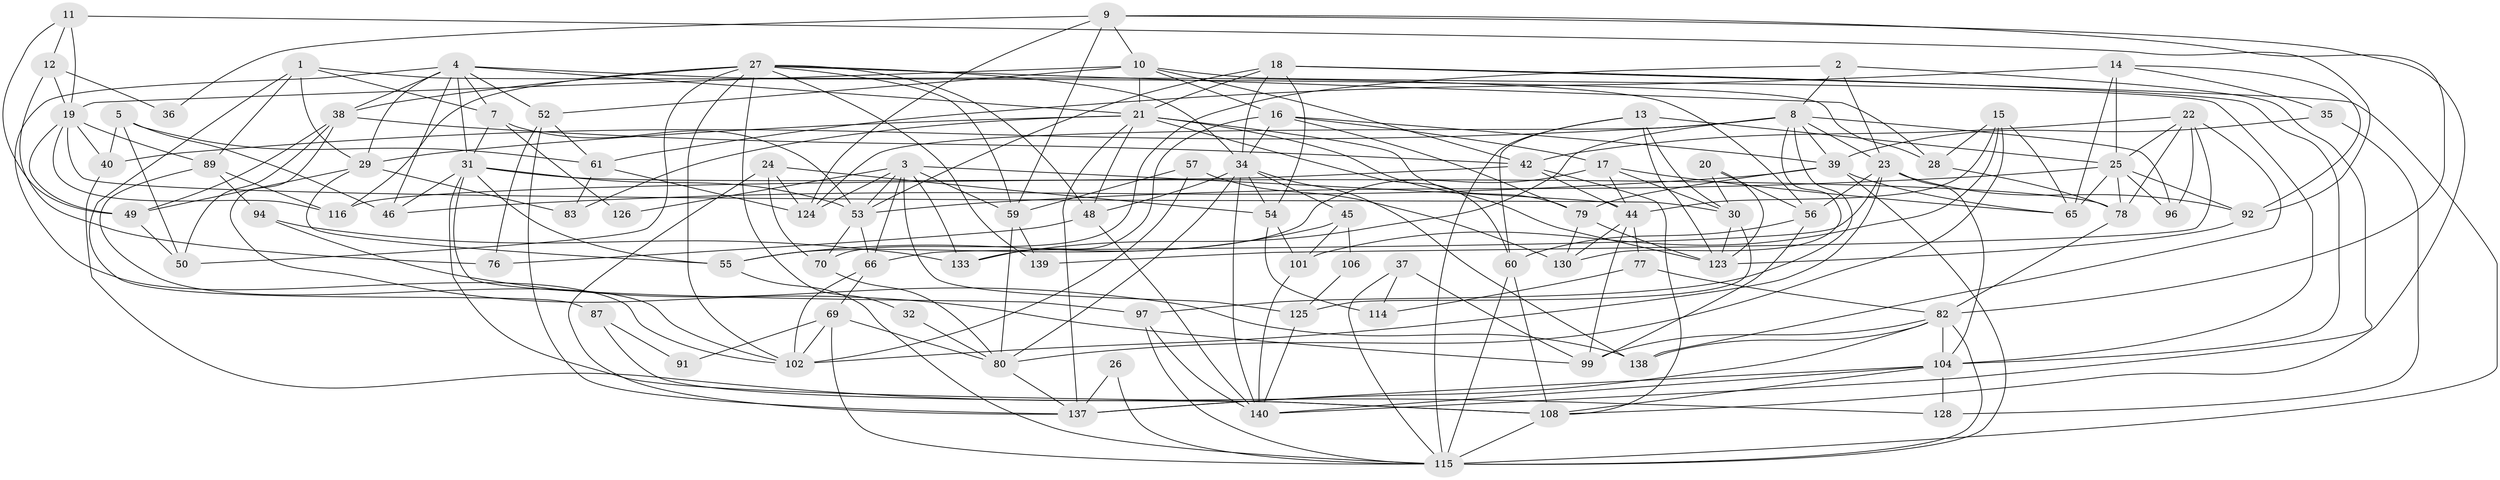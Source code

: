 // original degree distribution, {5: 0.15753424657534246, 4: 0.3698630136986301, 7: 0.03424657534246575, 3: 0.2876712328767123, 6: 0.06164383561643835, 2: 0.07534246575342465, 8: 0.0136986301369863}
// Generated by graph-tools (version 1.1) at 2025/11/02/27/25 16:11:18]
// undirected, 92 vertices, 237 edges
graph export_dot {
graph [start="1"]
  node [color=gray90,style=filled];
  1;
  2;
  3 [super="+6"];
  4 [super="+134"];
  5 [super="+74"];
  7 [super="+119"];
  8 [super="+109"];
  9 [super="+62"];
  10 [super="+33"];
  11 [super="+81"];
  12;
  13 [super="+41"];
  14 [super="+110"];
  15 [super="+146"];
  16 [super="+111"];
  17 [super="+75"];
  18 [super="+71"];
  19 [super="+84"];
  20;
  21 [super="+142"];
  22 [super="+85"];
  23 [super="+64"];
  24;
  25 [super="+98"];
  26;
  27 [super="+63"];
  28 [super="+135"];
  29 [super="+58"];
  30;
  31 [super="+43"];
  32;
  34 [super="+131"];
  35;
  36;
  37;
  38 [super="+47"];
  39 [super="+51"];
  40;
  42;
  44 [super="+93"];
  45;
  46 [super="+117"];
  48 [super="+88"];
  49 [super="+105"];
  50;
  52 [super="+107"];
  53 [super="+67"];
  54 [super="+127"];
  55 [super="+129"];
  56;
  57;
  59 [super="+68"];
  60 [super="+112"];
  61 [super="+86"];
  65 [super="+73"];
  66 [super="+72"];
  69 [super="+90"];
  70 [super="+100"];
  76;
  77;
  78 [super="+144"];
  79 [super="+113"];
  80 [super="+95"];
  82 [super="+103"];
  83;
  87;
  89;
  91;
  92 [super="+143"];
  94;
  96;
  97;
  99 [super="+121"];
  101 [super="+120"];
  102 [super="+132"];
  104 [super="+122"];
  106;
  108;
  114;
  115 [super="+118"];
  116;
  123 [super="+136"];
  124;
  125;
  126;
  128;
  130 [super="+145"];
  133;
  137;
  138;
  139;
  140 [super="+141"];
  1 -- 28;
  1 -- 89;
  1 -- 29;
  1 -- 87;
  1 -- 7;
  2 -- 23;
  2 -- 8;
  2 -- 70;
  2 -- 140;
  3 -- 59;
  3 -- 124;
  3 -- 44;
  3 -- 53;
  3 -- 126;
  3 -- 133;
  3 -- 66;
  3 -- 125;
  4 -- 7;
  4 -- 21;
  4 -- 38;
  4 -- 56;
  4 -- 29;
  4 -- 31;
  4 -- 52;
  4 -- 102;
  4 -- 46;
  5 -- 50;
  5 -- 46;
  5 -- 40;
  5 -- 61;
  7 -- 126;
  7 -- 31;
  7 -- 53;
  8 -- 97;
  8 -- 40;
  8 -- 130;
  8 -- 96;
  8 -- 133;
  8 -- 124;
  8 -- 23;
  8 -- 39;
  9 -- 124;
  9 -- 59;
  9 -- 108;
  9 -- 10;
  9 -- 36;
  9 -- 82;
  10 -- 52;
  10 -- 104;
  10 -- 19;
  10 -- 42;
  10 -- 21;
  10 -- 16;
  11 -- 49;
  11 -- 12;
  11 -- 92;
  11 -- 19;
  12 -- 76;
  12 -- 36;
  12 -- 19;
  13 -- 25;
  13 -- 123;
  13 -- 60;
  13 -- 30;
  13 -- 115;
  14 -- 35;
  14 -- 65;
  14 -- 92;
  14 -- 61;
  14 -- 25;
  15 -- 65;
  15 -- 101;
  15 -- 28;
  15 -- 80;
  15 -- 44;
  16 -- 39;
  16 -- 34;
  16 -- 17;
  16 -- 133;
  16 -- 79;
  17 -- 30;
  17 -- 65;
  17 -- 55;
  17 -- 44;
  18 -- 53;
  18 -- 54;
  18 -- 104;
  18 -- 34;
  18 -- 21;
  18 -- 115;
  19 -- 89;
  19 -- 40;
  19 -- 116;
  19 -- 30;
  19 -- 49;
  20 -- 30;
  20 -- 56;
  20 -- 123;
  21 -- 83;
  21 -- 123;
  21 -- 137;
  21 -- 60;
  21 -- 29;
  21 -- 79;
  21 -- 48;
  22 -- 138;
  22 -- 96;
  22 -- 42;
  22 -- 139;
  22 -- 78;
  22 -- 25;
  23 -- 56;
  23 -- 92;
  23 -- 104;
  23 -- 66;
  23 -- 102;
  24 -- 137;
  24 -- 124;
  24 -- 70;
  24 -- 54;
  25 -- 92;
  25 -- 78;
  25 -- 96;
  25 -- 65;
  25 -- 53;
  26 -- 137;
  26 -- 115;
  27 -- 116;
  27 -- 32;
  27 -- 139;
  27 -- 48;
  27 -- 50;
  27 -- 38;
  27 -- 102;
  27 -- 28;
  27 -- 34;
  27 -- 59;
  28 -- 78;
  29 -- 49;
  29 -- 83;
  29 -- 55;
  30 -- 125;
  30 -- 123;
  31 -- 78;
  31 -- 46;
  31 -- 97;
  31 -- 108;
  31 -- 55;
  31 -- 53;
  32 -- 80;
  34 -- 48;
  34 -- 45;
  34 -- 138;
  34 -- 80;
  34 -- 54;
  34 -- 140;
  35 -- 128;
  35 -- 39;
  37 -- 99;
  37 -- 114;
  37 -- 115;
  38 -- 49;
  38 -- 42;
  38 -- 50;
  38 -- 99;
  39 -- 65;
  39 -- 115;
  39 -- 46;
  39 -- 79;
  40 -- 128;
  42 -- 44;
  42 -- 108;
  42 -- 116;
  44 -- 130;
  44 -- 99;
  44 -- 77;
  45 -- 55;
  45 -- 106;
  45 -- 101;
  48 -- 140;
  48 -- 76;
  49 -- 50;
  52 -- 76;
  52 -- 137;
  52 -- 61;
  53 -- 70;
  53 -- 66;
  54 -- 114;
  54 -- 101;
  55 -- 115;
  56 -- 99;
  56 -- 60;
  57 -- 59;
  57 -- 102;
  57 -- 130;
  59 -- 139;
  59 -- 80;
  60 -- 108;
  60 -- 115;
  61 -- 83;
  61 -- 124;
  66 -- 69;
  66 -- 102 [weight=2];
  69 -- 80;
  69 -- 91;
  69 -- 102;
  69 -- 115;
  70 -- 80;
  77 -- 114;
  77 -- 82;
  78 -- 82;
  79 -- 130;
  79 -- 123;
  80 -- 137;
  82 -- 104;
  82 -- 99;
  82 -- 138;
  82 -- 137;
  82 -- 115;
  87 -- 108;
  87 -- 91;
  89 -- 116;
  89 -- 94;
  89 -- 102;
  92 -- 123;
  94 -- 138;
  94 -- 133;
  97 -- 140;
  97 -- 115;
  101 -- 140;
  104 -- 128;
  104 -- 137;
  104 -- 108;
  104 -- 140;
  106 -- 125;
  108 -- 115;
  125 -- 140;
}
